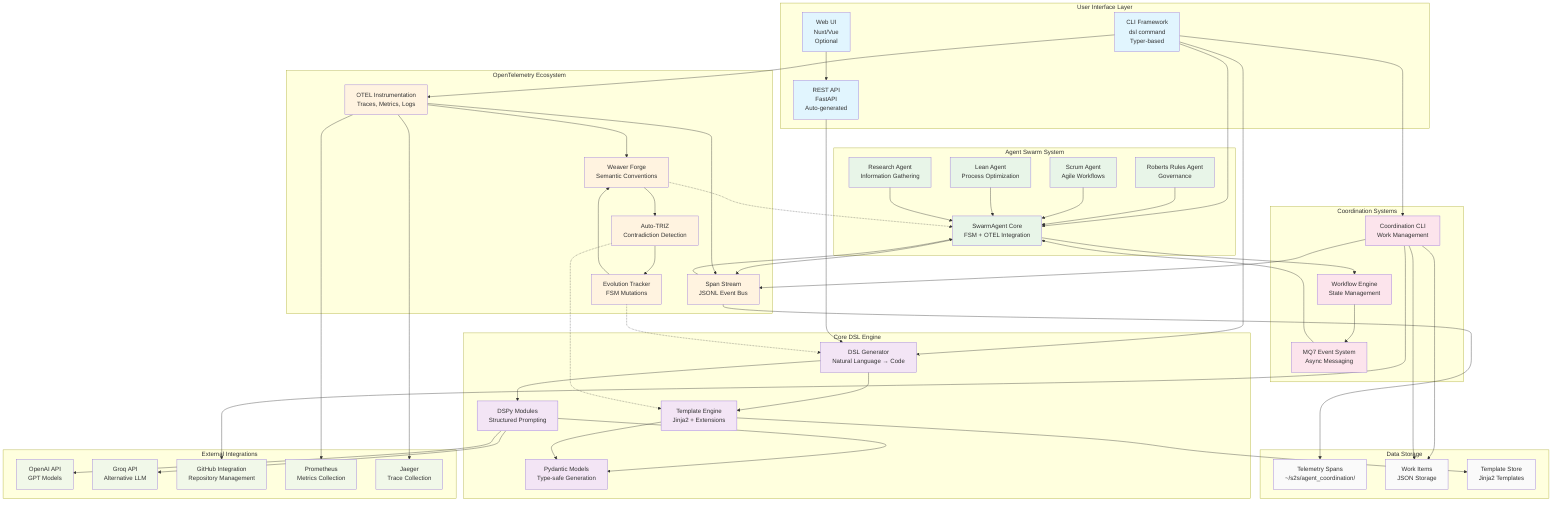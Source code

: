 graph TB
    %% DSLModel Framework Architecture
    
    subgraph "User Interface Layer"
        CLI[CLI Framework<br/>dsl command<br/>Typer-based]
        WebUI[Web UI<br/>Nuxt/Vue<br/>Optional]
        API[REST API<br/>FastAPI<br/>Auto-generated]
    end
    
    subgraph "Core DSL Engine"
        DSLGen[DSL Generator<br/>Natural Language → Code]
        DSPy[DSPy Modules<br/>Structured Prompting]
        Pydantic[Pydantic Models<br/>Type-safe Generation]
        Templates[Template Engine<br/>Jinja2 + Extensions]
    end
    
    subgraph "Agent Swarm System"
        SwarmCore[SwarmAgent Core<br/>FSM + OTEL Integration]
        Roberts[Roberts Rules Agent<br/>Governance]
        Scrum[Scrum Agent<br/>Agile Workflows]
        Lean[Lean Agent<br/>Process Optimization]
        Research[Research Agent<br/>Information Gathering]
    end
    
    subgraph "OpenTelemetry Ecosystem"
        OTELCore[OTEL Instrumentation<br/>Traces, Metrics, Logs]
        WeaverForge[Weaver Forge<br/>Semantic Conventions]
        SpanStream[Span Stream<br/>JSONL Event Bus]
        AutoTRIZ[Auto-TRIZ<br/>Contradiction Detection]
        EvolutionTracker[Evolution Tracker<br/>FSM Mutations]
    end
    
    subgraph "Coordination Systems"
        MQ7[MQ7 Event System<br/>Async Messaging]
        WorkflowEngine[Workflow Engine<br/>State Management]
        CoordCLI[Coordination CLI<br/>Work Management]
    end
    
    subgraph "External Integrations"
        OpenAI[OpenAI API<br/>GPT Models]
        Groq[Groq API<br/>Alternative LLM]
        GitHub[GitHub Integration<br/>Repository Management]
        Prometheus[Prometheus<br/>Metrics Collection]
        Jaeger[Jaeger<br/>Trace Collection]
    end
    
    subgraph "Data Storage"
        SpanFile[Telemetry Spans<br/>~/s2s/agent_coordination/]
        WorkData[Work Items<br/>JSON Storage]
        Templates_Store[Template Store<br/>Jinja2 Templates]
    end
    
    %% User Interface Connections
    CLI --> DSLGen
    CLI --> SwarmCore
    CLI --> OTELCore
    CLI --> CoordCLI
    WebUI --> API
    API --> DSLGen
    
    %% DSL Engine Connections
    DSLGen --> DSPy
    DSLGen --> Templates
    DSPy --> Pydantic
    Templates --> Pydantic
    
    %% Agent System Connections
    SwarmCore --> SpanStream
    SwarmCore --> WorkflowEngine
    Roberts --> SwarmCore
    Scrum --> SwarmCore
    Lean --> SwarmCore
    Research --> SwarmCore
    
    %% OTEL Ecosystem Connections
    OTELCore --> SpanStream
    OTELCore --> WeaverForge
    SpanStream --> SwarmCore
    WeaverForge --> AutoTRIZ
    AutoTRIZ --> EvolutionTracker
    EvolutionTracker --> WeaverForge
    
    %% Coordination Connections
    MQ7 --> SwarmCore
    WorkflowEngine --> MQ7
    CoordCLI --> WorkData
    CoordCLI --> SpanStream
    
    %% External Connections
    DSPy --> OpenAI
    DSPy --> Groq
    CoordCLI --> GitHub
    OTELCore --> Prometheus
    OTELCore --> Jaeger
    
    %% Data Storage Connections
    SpanStream --> SpanFile
    CoordCLI --> WorkData
    Templates --> Templates_Store
    
    %% Evolution Loop (Key Innovation)
    EvolutionTracker -.-> DSLGen
    AutoTRIZ -.-> Templates
    WeaverForge -.-> SwarmCore
    
    %% Styling
    classDef userInterface fill:#e1f5fe
    classDef coreEngine fill:#f3e5f5
    classDef agentSystem fill:#e8f5e8
    classDef otelSystem fill:#fff3e0
    classDef coordination fill:#fce4ec
    classDef external fill:#f1f8e9
    classDef storage fill:#fafafa
    
    class CLI,WebUI,API userInterface
    class DSLGen,DSPy,Pydantic,Templates coreEngine
    class SwarmCore,Roberts,Scrum,Lean,Research agentSystem
    class OTELCore,WeaverForge,SpanStream,AutoTRIZ,EvolutionTracker otelSystem
    class MQ7,WorkflowEngine,CoordCLI coordination
    class OpenAI,Groq,GitHub,Prometheus,Jaeger external
    class SpanFile,WorkData,Templates_Store storage